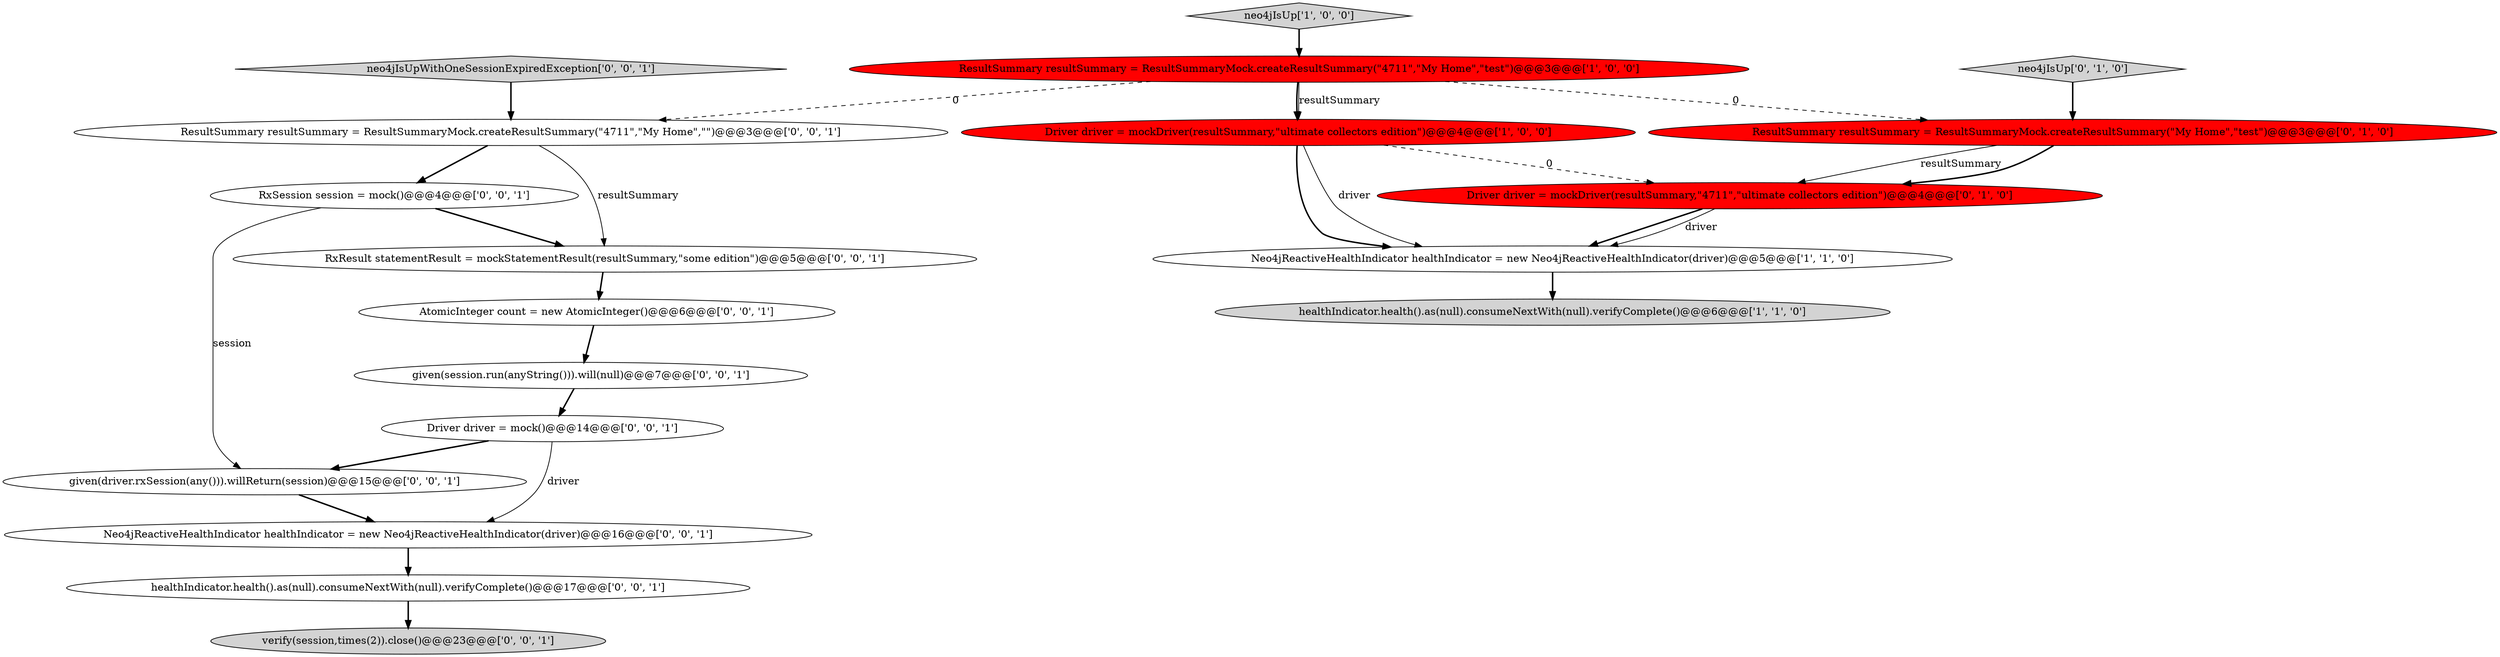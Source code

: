digraph {
2 [style = filled, label = "Driver driver = mockDriver(resultSummary,\"ultimate collectors edition\")@@@4@@@['1', '0', '0']", fillcolor = red, shape = ellipse image = "AAA1AAABBB1BBB"];
5 [style = filled, label = "ResultSummary resultSummary = ResultSummaryMock.createResultSummary(\"My Home\",\"test\")@@@3@@@['0', '1', '0']", fillcolor = red, shape = ellipse image = "AAA1AAABBB2BBB"];
13 [style = filled, label = "given(driver.rxSession(any())).willReturn(session)@@@15@@@['0', '0', '1']", fillcolor = white, shape = ellipse image = "AAA0AAABBB3BBB"];
15 [style = filled, label = "healthIndicator.health().as(null).consumeNextWith(null).verifyComplete()@@@17@@@['0', '0', '1']", fillcolor = white, shape = ellipse image = "AAA0AAABBB3BBB"];
3 [style = filled, label = "Neo4jReactiveHealthIndicator healthIndicator = new Neo4jReactiveHealthIndicator(driver)@@@5@@@['1', '1', '0']", fillcolor = white, shape = ellipse image = "AAA0AAABBB1BBB"];
0 [style = filled, label = "ResultSummary resultSummary = ResultSummaryMock.createResultSummary(\"4711\",\"My Home\",\"test\")@@@3@@@['1', '0', '0']", fillcolor = red, shape = ellipse image = "AAA1AAABBB1BBB"];
18 [style = filled, label = "given(session.run(anyString())).will(null)@@@7@@@['0', '0', '1']", fillcolor = white, shape = ellipse image = "AAA0AAABBB3BBB"];
7 [style = filled, label = "neo4jIsUp['0', '1', '0']", fillcolor = lightgray, shape = diamond image = "AAA0AAABBB2BBB"];
14 [style = filled, label = "Neo4jReactiveHealthIndicator healthIndicator = new Neo4jReactiveHealthIndicator(driver)@@@16@@@['0', '0', '1']", fillcolor = white, shape = ellipse image = "AAA0AAABBB3BBB"];
11 [style = filled, label = "verify(session,times(2)).close()@@@23@@@['0', '0', '1']", fillcolor = lightgray, shape = ellipse image = "AAA0AAABBB3BBB"];
9 [style = filled, label = "RxSession session = mock()@@@4@@@['0', '0', '1']", fillcolor = white, shape = ellipse image = "AAA0AAABBB3BBB"];
8 [style = filled, label = "AtomicInteger count = new AtomicInteger()@@@6@@@['0', '0', '1']", fillcolor = white, shape = ellipse image = "AAA0AAABBB3BBB"];
6 [style = filled, label = "Driver driver = mockDriver(resultSummary,\"4711\",\"ultimate collectors edition\")@@@4@@@['0', '1', '0']", fillcolor = red, shape = ellipse image = "AAA1AAABBB2BBB"];
17 [style = filled, label = "Driver driver = mock()@@@14@@@['0', '0', '1']", fillcolor = white, shape = ellipse image = "AAA0AAABBB3BBB"];
1 [style = filled, label = "neo4jIsUp['1', '0', '0']", fillcolor = lightgray, shape = diamond image = "AAA0AAABBB1BBB"];
4 [style = filled, label = "healthIndicator.health().as(null).consumeNextWith(null).verifyComplete()@@@6@@@['1', '1', '0']", fillcolor = lightgray, shape = ellipse image = "AAA0AAABBB1BBB"];
12 [style = filled, label = "ResultSummary resultSummary = ResultSummaryMock.createResultSummary(\"4711\",\"My Home\",\"\")@@@3@@@['0', '0', '1']", fillcolor = white, shape = ellipse image = "AAA0AAABBB3BBB"];
16 [style = filled, label = "neo4jIsUpWithOneSessionExpiredException['0', '0', '1']", fillcolor = lightgray, shape = diamond image = "AAA0AAABBB3BBB"];
10 [style = filled, label = "RxResult statementResult = mockStatementResult(resultSummary,\"some edition\")@@@5@@@['0', '0', '1']", fillcolor = white, shape = ellipse image = "AAA0AAABBB3BBB"];
6->3 [style = bold, label=""];
17->14 [style = solid, label="driver"];
0->5 [style = dashed, label="0"];
8->18 [style = bold, label=""];
2->3 [style = bold, label=""];
0->2 [style = bold, label=""];
9->13 [style = solid, label="session"];
5->6 [style = solid, label="resultSummary"];
0->2 [style = solid, label="resultSummary"];
18->17 [style = bold, label=""];
1->0 [style = bold, label=""];
9->10 [style = bold, label=""];
0->12 [style = dashed, label="0"];
12->9 [style = bold, label=""];
3->4 [style = bold, label=""];
6->3 [style = solid, label="driver"];
7->5 [style = bold, label=""];
5->6 [style = bold, label=""];
12->10 [style = solid, label="resultSummary"];
10->8 [style = bold, label=""];
15->11 [style = bold, label=""];
2->6 [style = dashed, label="0"];
2->3 [style = solid, label="driver"];
14->15 [style = bold, label=""];
17->13 [style = bold, label=""];
13->14 [style = bold, label=""];
16->12 [style = bold, label=""];
}
